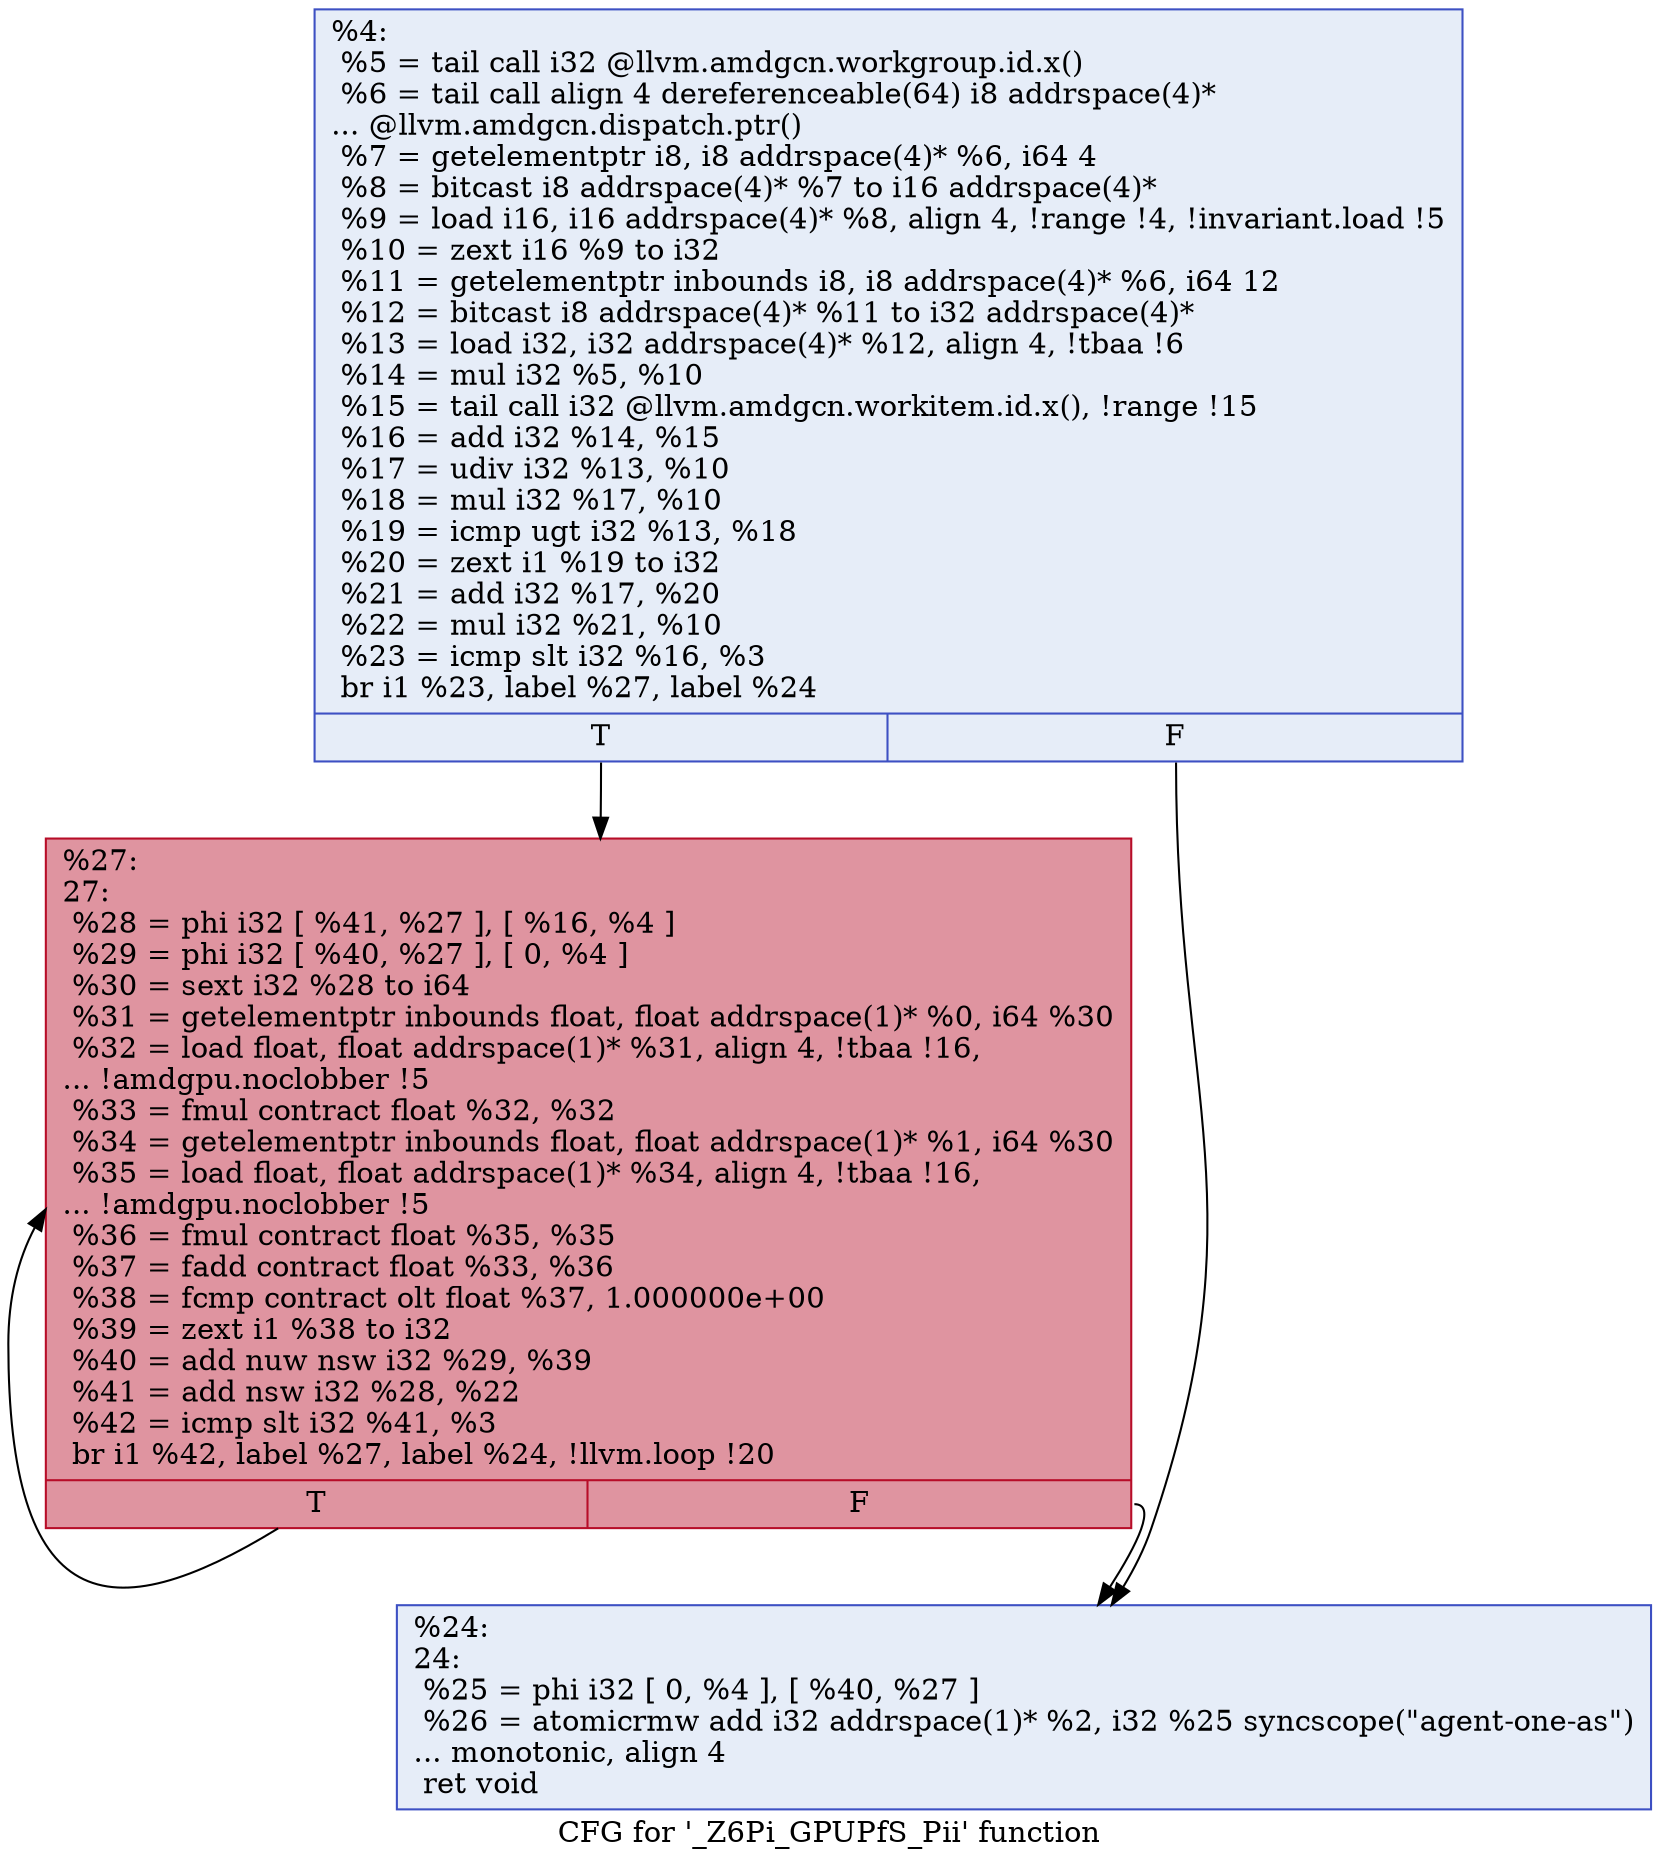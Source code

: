 digraph "CFG for '_Z6Pi_GPUPfS_Pii' function" {
	label="CFG for '_Z6Pi_GPUPfS_Pii' function";

	Node0x644c540 [shape=record,color="#3d50c3ff", style=filled, fillcolor="#c7d7f070",label="{%4:\l  %5 = tail call i32 @llvm.amdgcn.workgroup.id.x()\l  %6 = tail call align 4 dereferenceable(64) i8 addrspace(4)*\l... @llvm.amdgcn.dispatch.ptr()\l  %7 = getelementptr i8, i8 addrspace(4)* %6, i64 4\l  %8 = bitcast i8 addrspace(4)* %7 to i16 addrspace(4)*\l  %9 = load i16, i16 addrspace(4)* %8, align 4, !range !4, !invariant.load !5\l  %10 = zext i16 %9 to i32\l  %11 = getelementptr inbounds i8, i8 addrspace(4)* %6, i64 12\l  %12 = bitcast i8 addrspace(4)* %11 to i32 addrspace(4)*\l  %13 = load i32, i32 addrspace(4)* %12, align 4, !tbaa !6\l  %14 = mul i32 %5, %10\l  %15 = tail call i32 @llvm.amdgcn.workitem.id.x(), !range !15\l  %16 = add i32 %14, %15\l  %17 = udiv i32 %13, %10\l  %18 = mul i32 %17, %10\l  %19 = icmp ugt i32 %13, %18\l  %20 = zext i1 %19 to i32\l  %21 = add i32 %17, %20\l  %22 = mul i32 %21, %10\l  %23 = icmp slt i32 %16, %3\l  br i1 %23, label %27, label %24\l|{<s0>T|<s1>F}}"];
	Node0x644c540:s0 -> Node0x644eb00;
	Node0x644c540:s1 -> Node0x644eb90;
	Node0x644eb90 [shape=record,color="#3d50c3ff", style=filled, fillcolor="#c7d7f070",label="{%24:\l24:                                               \l  %25 = phi i32 [ 0, %4 ], [ %40, %27 ]\l  %26 = atomicrmw add i32 addrspace(1)* %2, i32 %25 syncscope(\"agent-one-as\")\l... monotonic, align 4\l  ret void\l}"];
	Node0x644eb00 [shape=record,color="#b70d28ff", style=filled, fillcolor="#b70d2870",label="{%27:\l27:                                               \l  %28 = phi i32 [ %41, %27 ], [ %16, %4 ]\l  %29 = phi i32 [ %40, %27 ], [ 0, %4 ]\l  %30 = sext i32 %28 to i64\l  %31 = getelementptr inbounds float, float addrspace(1)* %0, i64 %30\l  %32 = load float, float addrspace(1)* %31, align 4, !tbaa !16,\l... !amdgpu.noclobber !5\l  %33 = fmul contract float %32, %32\l  %34 = getelementptr inbounds float, float addrspace(1)* %1, i64 %30\l  %35 = load float, float addrspace(1)* %34, align 4, !tbaa !16,\l... !amdgpu.noclobber !5\l  %36 = fmul contract float %35, %35\l  %37 = fadd contract float %33, %36\l  %38 = fcmp contract olt float %37, 1.000000e+00\l  %39 = zext i1 %38 to i32\l  %40 = add nuw nsw i32 %29, %39\l  %41 = add nsw i32 %28, %22\l  %42 = icmp slt i32 %41, %3\l  br i1 %42, label %27, label %24, !llvm.loop !20\l|{<s0>T|<s1>F}}"];
	Node0x644eb00:s0 -> Node0x644eb00;
	Node0x644eb00:s1 -> Node0x644eb90;
}
